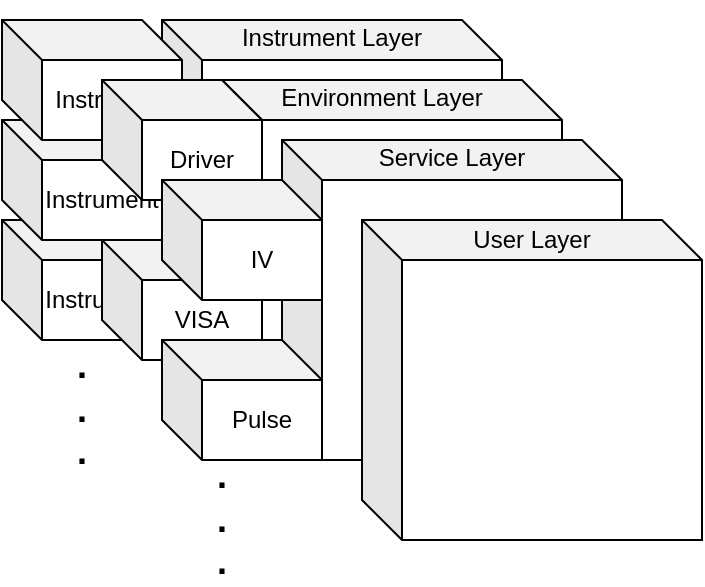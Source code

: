 <mxfile version="13.8.8" type="github" pages="3">
  <diagram id="h-QXYd1HctZo2Xr5YikN" name="local">
    <mxGraphModel grid="1" gridSize="10" guides="1" tooltips="1" connect="1" arrows="1" page="1" fold="1" pageScale="1" pageWidth="1169" pageHeight="827" math="0" shadow="0">
      <root>
        <mxCell id="0" />
        <mxCell id="1" parent="0" />
        <mxCell id="xguwrIu2RCutDX77t30J-1" value="" style="shape=cube;whiteSpace=wrap;html=1;boundedLbl=1;backgroundOutline=1;darkOpacity=0.05;darkOpacity2=0.1;" vertex="1" parent="1">
          <mxGeometry x="190" y="220" width="170" height="160" as="geometry" />
        </mxCell>
        <mxCell id="xguwrIu2RCutDX77t30J-2" value="" style="shape=cube;whiteSpace=wrap;html=1;boundedLbl=1;backgroundOutline=1;darkOpacity=0.05;darkOpacity2=0.1;" vertex="1" parent="1">
          <mxGeometry x="220" y="250" width="170" height="160" as="geometry" />
        </mxCell>
        <mxCell id="xguwrIu2RCutDX77t30J-3" value="" style="shape=cube;whiteSpace=wrap;html=1;boundedLbl=1;backgroundOutline=1;darkOpacity=0.05;darkOpacity2=0.1;" vertex="1" parent="1">
          <mxGeometry x="250" y="280" width="170" height="160" as="geometry" />
        </mxCell>
        <mxCell id="xguwrIu2RCutDX77t30J-4" value="Instrument Layer" style="text;html=1;strokeColor=none;fillColor=none;align=center;verticalAlign=middle;whiteSpace=wrap;rounded=0;" vertex="1" parent="1">
          <mxGeometry x="215" y="210" width="120" height="37" as="geometry" />
        </mxCell>
        <mxCell id="xguwrIu2RCutDX77t30J-5" value="Instrument" style="shape=cube;whiteSpace=wrap;html=1;boundedLbl=1;backgroundOutline=1;darkOpacity=0.05;darkOpacity2=0.1;" vertex="1" parent="1">
          <mxGeometry x="110" y="320" width="80" height="60" as="geometry" />
        </mxCell>
        <mxCell id="xguwrIu2RCutDX77t30J-6" value="&lt;span&gt;Instrument&lt;/span&gt;" style="shape=cube;whiteSpace=wrap;html=1;boundedLbl=1;backgroundOutline=1;darkOpacity=0.05;darkOpacity2=0.1;" vertex="1" parent="1">
          <mxGeometry x="110" y="270" width="80" height="60" as="geometry" />
        </mxCell>
        <mxCell id="xguwrIu2RCutDX77t30J-7" value="&lt;span&gt;Instrument&lt;/span&gt;" style="shape=cube;whiteSpace=wrap;html=1;boundedLbl=1;backgroundOutline=1;darkOpacity=0.05;darkOpacity2=0.1;" vertex="1" parent="1">
          <mxGeometry x="110" y="220" width="90" height="60" as="geometry" />
        </mxCell>
        <mxCell id="xguwrIu2RCutDX77t30J-8" value="" style="shape=cube;whiteSpace=wrap;html=1;boundedLbl=1;backgroundOutline=1;darkOpacity=0.05;darkOpacity2=0.1;" vertex="1" parent="1">
          <mxGeometry x="290" y="320" width="170" height="160" as="geometry" />
        </mxCell>
        <mxCell id="xguwrIu2RCutDX77t30J-9" value="&lt;span&gt;Driver&lt;/span&gt;" style="shape=cube;whiteSpace=wrap;html=1;boundedLbl=1;backgroundOutline=1;darkOpacity=0.05;darkOpacity2=0.1;" vertex="1" parent="1">
          <mxGeometry x="160" y="250" width="80" height="60" as="geometry" />
        </mxCell>
        <mxCell id="xguwrIu2RCutDX77t30J-12" value="&lt;span&gt;VISA&lt;/span&gt;" style="shape=cube;whiteSpace=wrap;html=1;boundedLbl=1;backgroundOutline=1;darkOpacity=0.05;darkOpacity2=0.1;" vertex="1" parent="1">
          <mxGeometry x="160" y="330" width="80" height="60" as="geometry" />
        </mxCell>
        <mxCell id="xguwrIu2RCutDX77t30J-13" value="IV" style="shape=cube;whiteSpace=wrap;html=1;boundedLbl=1;backgroundOutline=1;darkOpacity=0.05;darkOpacity2=0.1;" vertex="1" parent="1">
          <mxGeometry x="190" y="300" width="80" height="60" as="geometry" />
        </mxCell>
        <mxCell id="xguwrIu2RCutDX77t30J-14" value="Pulse" style="shape=cube;whiteSpace=wrap;html=1;boundedLbl=1;backgroundOutline=1;darkOpacity=0.05;darkOpacity2=0.1;" vertex="1" parent="1">
          <mxGeometry x="190" y="380" width="80" height="60" as="geometry" />
        </mxCell>
        <mxCell id="xguwrIu2RCutDX77t30J-20" value="&lt;font style=&quot;font-size: 18px&quot;&gt;&lt;b&gt;.&lt;br&gt;.&lt;br&gt;.&lt;/b&gt;&lt;/font&gt;" style="text;html=1;strokeColor=none;fillColor=none;align=center;verticalAlign=middle;whiteSpace=wrap;rounded=0;sketch=0;" vertex="1" parent="1">
          <mxGeometry x="200" y="460" width="40" height="20" as="geometry" />
        </mxCell>
        <mxCell id="xguwrIu2RCutDX77t30J-21" value="&lt;font style=&quot;font-size: 18px&quot;&gt;&lt;b&gt;.&lt;br&gt;.&lt;br&gt;.&lt;/b&gt;&lt;/font&gt;" style="text;html=1;strokeColor=none;fillColor=none;align=center;verticalAlign=middle;whiteSpace=wrap;rounded=0;sketch=0;" vertex="1" parent="1">
          <mxGeometry x="130" y="380" width="40" height="70" as="geometry" />
        </mxCell>
        <mxCell id="isx5sUggE16lWCnbfGK9-1" value="Environment Layer" style="text;html=1;strokeColor=none;fillColor=none;align=center;verticalAlign=middle;whiteSpace=wrap;rounded=0;" vertex="1" parent="1">
          <mxGeometry x="240" y="240" width="120" height="37" as="geometry" />
        </mxCell>
        <mxCell id="isx5sUggE16lWCnbfGK9-2" value="Service Layer" style="text;html=1;strokeColor=none;fillColor=none;align=center;verticalAlign=middle;whiteSpace=wrap;rounded=0;" vertex="1" parent="1">
          <mxGeometry x="275" y="270" width="120" height="37" as="geometry" />
        </mxCell>
        <mxCell id="isx5sUggE16lWCnbfGK9-3" value="User Layer" style="text;html=1;strokeColor=none;fillColor=none;align=center;verticalAlign=middle;whiteSpace=wrap;rounded=0;" vertex="1" parent="1">
          <mxGeometry x="315" y="311.5" width="120" height="37" as="geometry" />
        </mxCell>
      </root>
    </mxGraphModel>
  </diagram>
  <diagram id="wgSSDijlNZBA8a-8Ddck" name="#2">
    <mxGraphModel dx="1065" dy="599" grid="1" gridSize="10" guides="1" tooltips="1" connect="1" arrows="1" fold="1" page="1" pageScale="1" pageWidth="1169" pageHeight="827" math="0" shadow="0">
      <root>
        <mxCell id="1cQskenQi5b3R1db8J3e-0" />
        <mxCell id="1cQskenQi5b3R1db8J3e-1" parent="1cQskenQi5b3R1db8J3e-0" />
      </root>
    </mxGraphModel>
  </diagram>
  <diagram id="yjDQa0-lEQCmhNaxIRpW" name="local-instance">
    <mxGraphModel dx="1065" dy="599" grid="1" gridSize="10" guides="1" tooltips="1" connect="1" arrows="1" fold="1" page="1" pageScale="1" pageWidth="1169" pageHeight="827" math="0" shadow="0">
      <root>
        <mxCell id="6vIk-0_0GE7erLyziwpx-0" />
        <mxCell id="6vIk-0_0GE7erLyziwpx-1" parent="6vIk-0_0GE7erLyziwpx-0" />
        <mxCell id="6vIk-0_0GE7erLyziwpx-3" value="User" style="shape=umlActor;verticalLabelPosition=bottom;verticalAlign=top;html=1;outlineConnect=0;fillColor=none;" vertex="1" parent="6vIk-0_0GE7erLyziwpx-1">
          <mxGeometry x="330" y="540" width="30" height="60" as="geometry" />
        </mxCell>
        <mxCell id="6vIk-0_0GE7erLyziwpx-5" value="Controller(PC)" style="rounded=0;whiteSpace=wrap;html=1;fillColor=none;" vertex="1" parent="6vIk-0_0GE7erLyziwpx-1">
          <mxGeometry x="465" y="540" width="120" height="60" as="geometry" />
        </mxCell>
        <mxCell id="6vIk-0_0GE7erLyziwpx-6" value="Instrument" style="rounded=0;whiteSpace=wrap;html=1;fillColor=none;" vertex="1" parent="6vIk-0_0GE7erLyziwpx-1">
          <mxGeometry x="690" y="540" width="120" height="60" as="geometry" />
        </mxCell>
        <mxCell id="6vIk-0_0GE7erLyziwpx-8" value="" style="endArrow=classic;startArrow=classic;html=1;entryX=0;entryY=0.5;entryDx=0;entryDy=0;" edge="1" parent="6vIk-0_0GE7erLyziwpx-1" source="6vIk-0_0GE7erLyziwpx-3" target="6vIk-0_0GE7erLyziwpx-5">
          <mxGeometry width="50" height="50" relative="1" as="geometry">
            <mxPoint x="390" y="580" as="sourcePoint" />
            <mxPoint x="440" y="530" as="targetPoint" />
          </mxGeometry>
        </mxCell>
        <mxCell id="6vIk-0_0GE7erLyziwpx-10" value="" style="endArrow=classic;startArrow=classic;html=1;entryX=0;entryY=0.5;entryDx=0;entryDy=0;" edge="1" parent="6vIk-0_0GE7erLyziwpx-1">
          <mxGeometry width="50" height="50" relative="1" as="geometry">
            <mxPoint x="585" y="569.5" as="sourcePoint" />
            <mxPoint x="690" y="569.5" as="targetPoint" />
          </mxGeometry>
        </mxCell>
        <mxCell id="6vIk-0_0GE7erLyziwpx-12" value="Service Layer" style="rounded=0;whiteSpace=wrap;html=1;fillColor=none;" vertex="1" parent="6vIk-0_0GE7erLyziwpx-1">
          <mxGeometry x="465" y="610" width="40" height="100" as="geometry" />
        </mxCell>
        <mxCell id="6vIk-0_0GE7erLyziwpx-13" value="Enviroment&lt;br&gt;Layer" style="rounded=0;whiteSpace=wrap;html=1;fillColor=none;" vertex="1" parent="6vIk-0_0GE7erLyziwpx-1">
          <mxGeometry x="515" y="610" width="70" height="100" as="geometry" />
        </mxCell>
      </root>
    </mxGraphModel>
  </diagram>
</mxfile>
